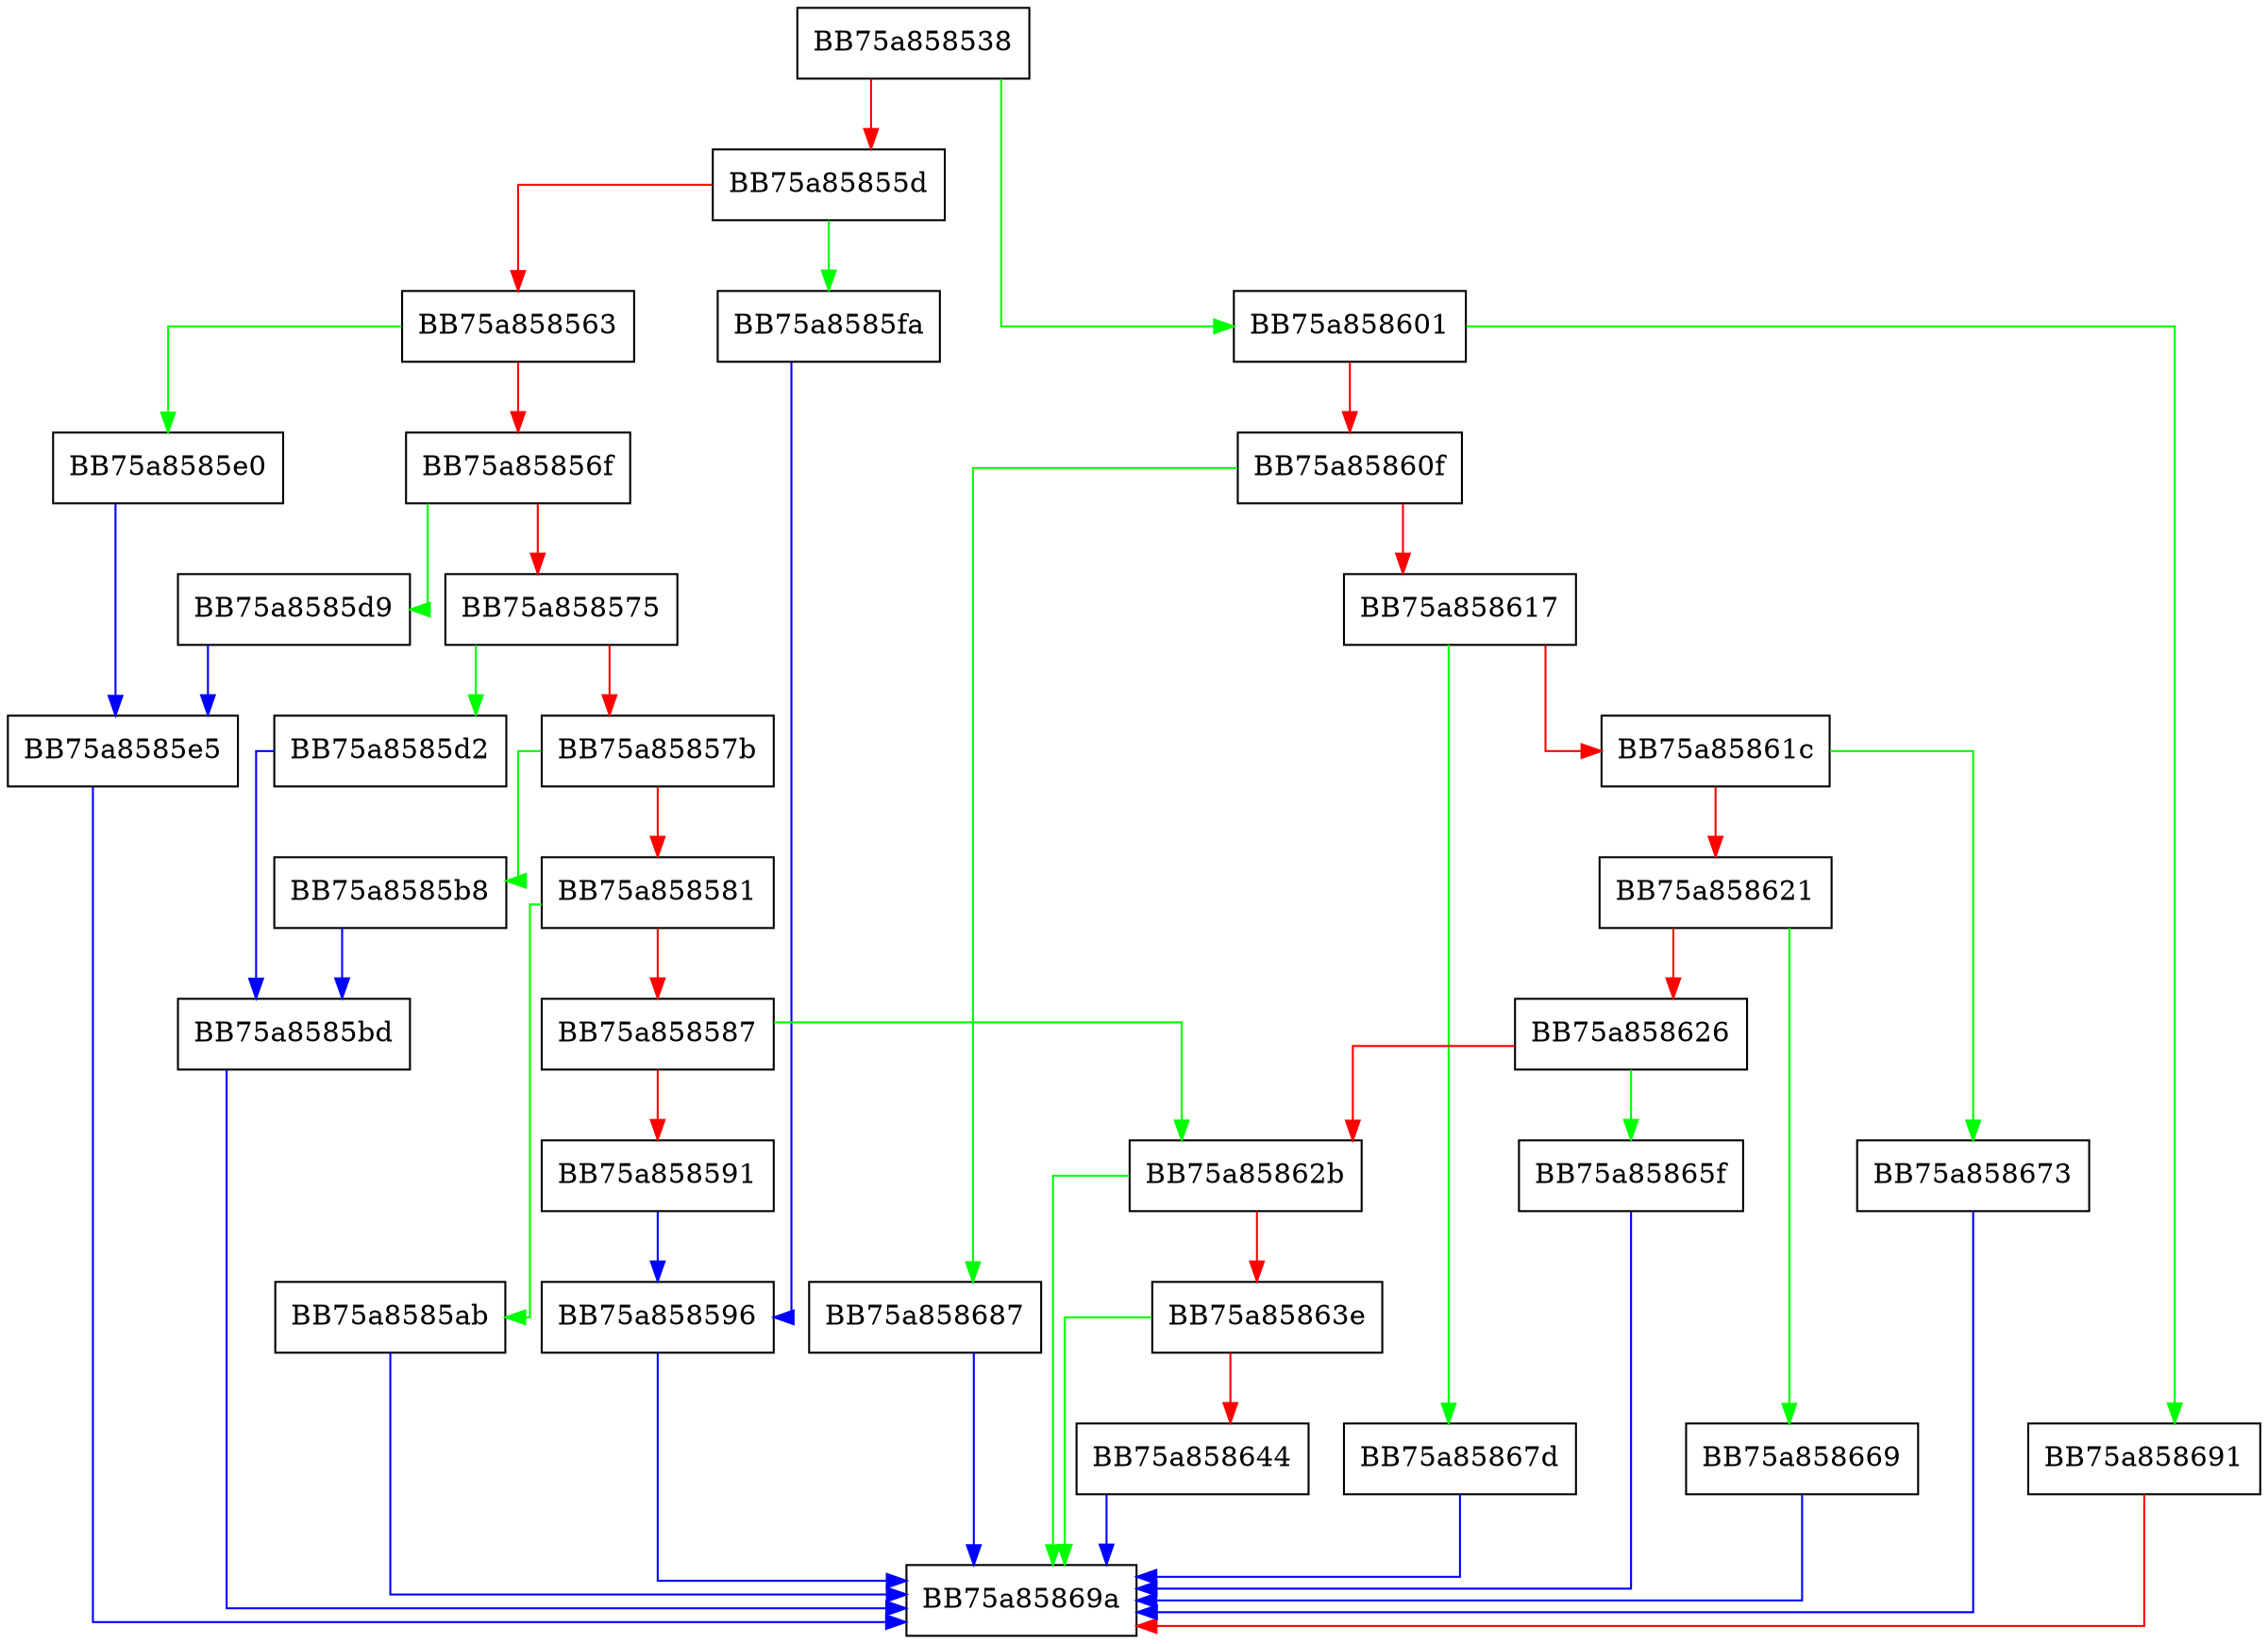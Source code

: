 digraph ProcessCredMan {
  node [shape="box"];
  graph [splines=ortho];
  BB75a858538 -> BB75a858601 [color="green"];
  BB75a858538 -> BB75a85855d [color="red"];
  BB75a85855d -> BB75a8585fa [color="green"];
  BB75a85855d -> BB75a858563 [color="red"];
  BB75a858563 -> BB75a8585e0 [color="green"];
  BB75a858563 -> BB75a85856f [color="red"];
  BB75a85856f -> BB75a8585d9 [color="green"];
  BB75a85856f -> BB75a858575 [color="red"];
  BB75a858575 -> BB75a8585d2 [color="green"];
  BB75a858575 -> BB75a85857b [color="red"];
  BB75a85857b -> BB75a8585b8 [color="green"];
  BB75a85857b -> BB75a858581 [color="red"];
  BB75a858581 -> BB75a8585ab [color="green"];
  BB75a858581 -> BB75a858587 [color="red"];
  BB75a858587 -> BB75a85862b [color="green"];
  BB75a858587 -> BB75a858591 [color="red"];
  BB75a858591 -> BB75a858596 [color="blue"];
  BB75a858596 -> BB75a85869a [color="blue"];
  BB75a8585ab -> BB75a85869a [color="blue"];
  BB75a8585b8 -> BB75a8585bd [color="blue"];
  BB75a8585bd -> BB75a85869a [color="blue"];
  BB75a8585d2 -> BB75a8585bd [color="blue"];
  BB75a8585d9 -> BB75a8585e5 [color="blue"];
  BB75a8585e0 -> BB75a8585e5 [color="blue"];
  BB75a8585e5 -> BB75a85869a [color="blue"];
  BB75a8585fa -> BB75a858596 [color="blue"];
  BB75a858601 -> BB75a858691 [color="green"];
  BB75a858601 -> BB75a85860f [color="red"];
  BB75a85860f -> BB75a858687 [color="green"];
  BB75a85860f -> BB75a858617 [color="red"];
  BB75a858617 -> BB75a85867d [color="green"];
  BB75a858617 -> BB75a85861c [color="red"];
  BB75a85861c -> BB75a858673 [color="green"];
  BB75a85861c -> BB75a858621 [color="red"];
  BB75a858621 -> BB75a858669 [color="green"];
  BB75a858621 -> BB75a858626 [color="red"];
  BB75a858626 -> BB75a85865f [color="green"];
  BB75a858626 -> BB75a85862b [color="red"];
  BB75a85862b -> BB75a85869a [color="green"];
  BB75a85862b -> BB75a85863e [color="red"];
  BB75a85863e -> BB75a85869a [color="green"];
  BB75a85863e -> BB75a858644 [color="red"];
  BB75a858644 -> BB75a85869a [color="blue"];
  BB75a85865f -> BB75a85869a [color="blue"];
  BB75a858669 -> BB75a85869a [color="blue"];
  BB75a858673 -> BB75a85869a [color="blue"];
  BB75a85867d -> BB75a85869a [color="blue"];
  BB75a858687 -> BB75a85869a [color="blue"];
  BB75a858691 -> BB75a85869a [color="red"];
}